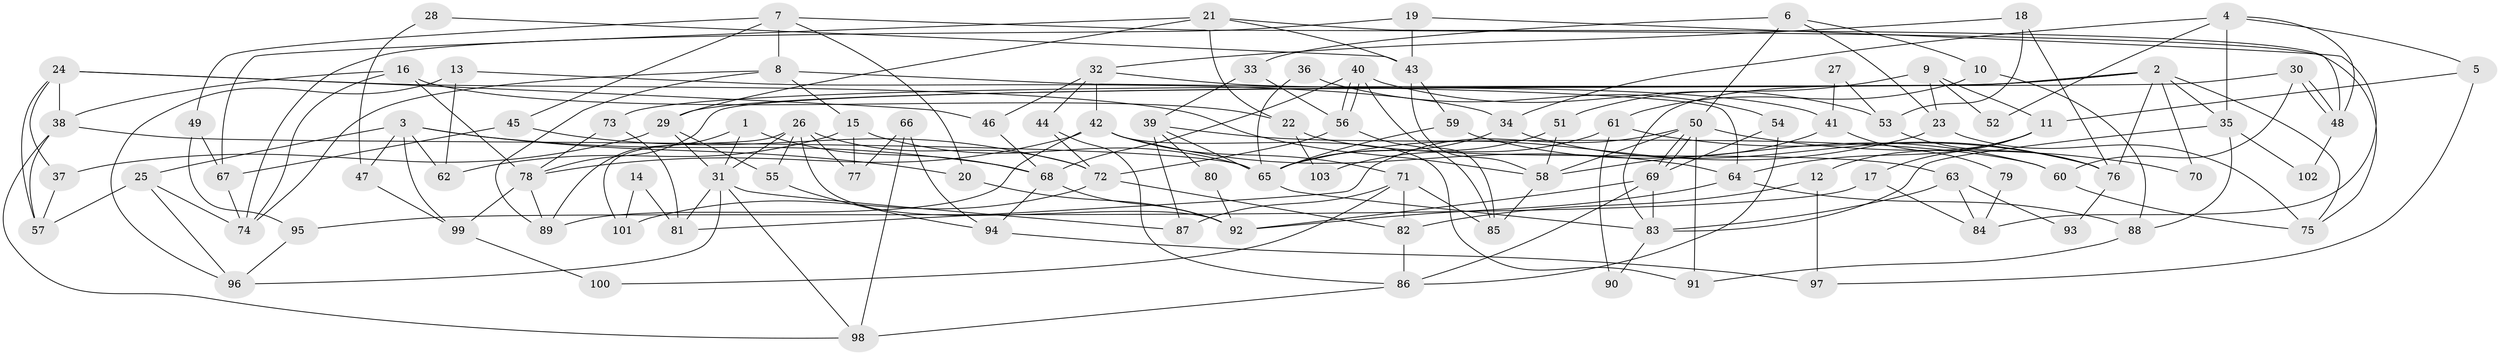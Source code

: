 // Generated by graph-tools (version 1.1) at 2025/02/03/09/25 03:02:00]
// undirected, 103 vertices, 206 edges
graph export_dot {
graph [start="1"]
  node [color=gray90,style=filled];
  1;
  2;
  3;
  4;
  5;
  6;
  7;
  8;
  9;
  10;
  11;
  12;
  13;
  14;
  15;
  16;
  17;
  18;
  19;
  20;
  21;
  22;
  23;
  24;
  25;
  26;
  27;
  28;
  29;
  30;
  31;
  32;
  33;
  34;
  35;
  36;
  37;
  38;
  39;
  40;
  41;
  42;
  43;
  44;
  45;
  46;
  47;
  48;
  49;
  50;
  51;
  52;
  53;
  54;
  55;
  56;
  57;
  58;
  59;
  60;
  61;
  62;
  63;
  64;
  65;
  66;
  67;
  68;
  69;
  70;
  71;
  72;
  73;
  74;
  75;
  76;
  77;
  78;
  79;
  80;
  81;
  82;
  83;
  84;
  85;
  86;
  87;
  88;
  89;
  90;
  91;
  92;
  93;
  94;
  95;
  96;
  97;
  98;
  99;
  100;
  101;
  102;
  103;
  1 -- 68;
  1 -- 31;
  1 -- 89;
  2 -- 83;
  2 -- 29;
  2 -- 35;
  2 -- 70;
  2 -- 73;
  2 -- 75;
  2 -- 76;
  3 -- 68;
  3 -- 25;
  3 -- 20;
  3 -- 47;
  3 -- 62;
  3 -- 99;
  4 -- 35;
  4 -- 34;
  4 -- 5;
  4 -- 48;
  4 -- 52;
  5 -- 97;
  5 -- 11;
  6 -- 50;
  6 -- 23;
  6 -- 10;
  6 -- 33;
  7 -- 8;
  7 -- 20;
  7 -- 45;
  7 -- 49;
  7 -- 75;
  8 -- 64;
  8 -- 89;
  8 -- 15;
  8 -- 74;
  9 -- 11;
  9 -- 51;
  9 -- 23;
  9 -- 52;
  10 -- 88;
  10 -- 61;
  11 -- 17;
  11 -- 12;
  11 -- 64;
  12 -- 82;
  12 -- 97;
  13 -- 62;
  13 -- 34;
  13 -- 96;
  14 -- 81;
  14 -- 101;
  15 -- 65;
  15 -- 62;
  15 -- 77;
  16 -- 74;
  16 -- 78;
  16 -- 22;
  16 -- 38;
  17 -- 95;
  17 -- 84;
  18 -- 32;
  18 -- 76;
  18 -- 53;
  19 -- 74;
  19 -- 43;
  19 -- 84;
  20 -- 92;
  21 -- 29;
  21 -- 48;
  21 -- 22;
  21 -- 43;
  21 -- 67;
  22 -- 63;
  22 -- 103;
  23 -- 75;
  23 -- 65;
  24 -- 38;
  24 -- 58;
  24 -- 37;
  24 -- 46;
  24 -- 57;
  25 -- 57;
  25 -- 96;
  25 -- 74;
  26 -- 92;
  26 -- 31;
  26 -- 55;
  26 -- 72;
  26 -- 77;
  26 -- 101;
  27 -- 41;
  27 -- 53;
  28 -- 43;
  28 -- 47;
  29 -- 55;
  29 -- 37;
  29 -- 31;
  30 -- 60;
  30 -- 48;
  30 -- 48;
  30 -- 78;
  31 -- 87;
  31 -- 81;
  31 -- 96;
  31 -- 98;
  32 -- 44;
  32 -- 46;
  32 -- 41;
  32 -- 42;
  33 -- 56;
  33 -- 39;
  34 -- 65;
  34 -- 76;
  35 -- 88;
  35 -- 83;
  35 -- 102;
  36 -- 65;
  36 -- 54;
  37 -- 57;
  38 -- 98;
  38 -- 57;
  38 -- 65;
  39 -- 65;
  39 -- 60;
  39 -- 80;
  39 -- 87;
  40 -- 56;
  40 -- 56;
  40 -- 85;
  40 -- 53;
  40 -- 68;
  41 -- 58;
  41 -- 79;
  42 -- 78;
  42 -- 64;
  42 -- 71;
  42 -- 89;
  42 -- 91;
  43 -- 59;
  43 -- 58;
  44 -- 72;
  44 -- 86;
  45 -- 67;
  45 -- 72;
  46 -- 68;
  47 -- 99;
  48 -- 102;
  49 -- 67;
  49 -- 95;
  50 -- 69;
  50 -- 69;
  50 -- 81;
  50 -- 58;
  50 -- 70;
  50 -- 91;
  51 -- 65;
  51 -- 58;
  53 -- 76;
  54 -- 86;
  54 -- 69;
  55 -- 94;
  56 -- 72;
  56 -- 85;
  58 -- 85;
  59 -- 65;
  59 -- 60;
  60 -- 75;
  61 -- 76;
  61 -- 90;
  61 -- 103;
  63 -- 83;
  63 -- 84;
  63 -- 93;
  64 -- 88;
  64 -- 92;
  65 -- 83;
  66 -- 98;
  66 -- 77;
  66 -- 94;
  67 -- 74;
  68 -- 92;
  68 -- 94;
  69 -- 83;
  69 -- 86;
  69 -- 92;
  71 -- 85;
  71 -- 82;
  71 -- 87;
  71 -- 100;
  72 -- 82;
  72 -- 101;
  73 -- 78;
  73 -- 81;
  76 -- 93;
  78 -- 89;
  78 -- 99;
  79 -- 84;
  80 -- 92;
  82 -- 86;
  83 -- 90;
  86 -- 98;
  88 -- 91;
  94 -- 97;
  95 -- 96;
  99 -- 100;
}
